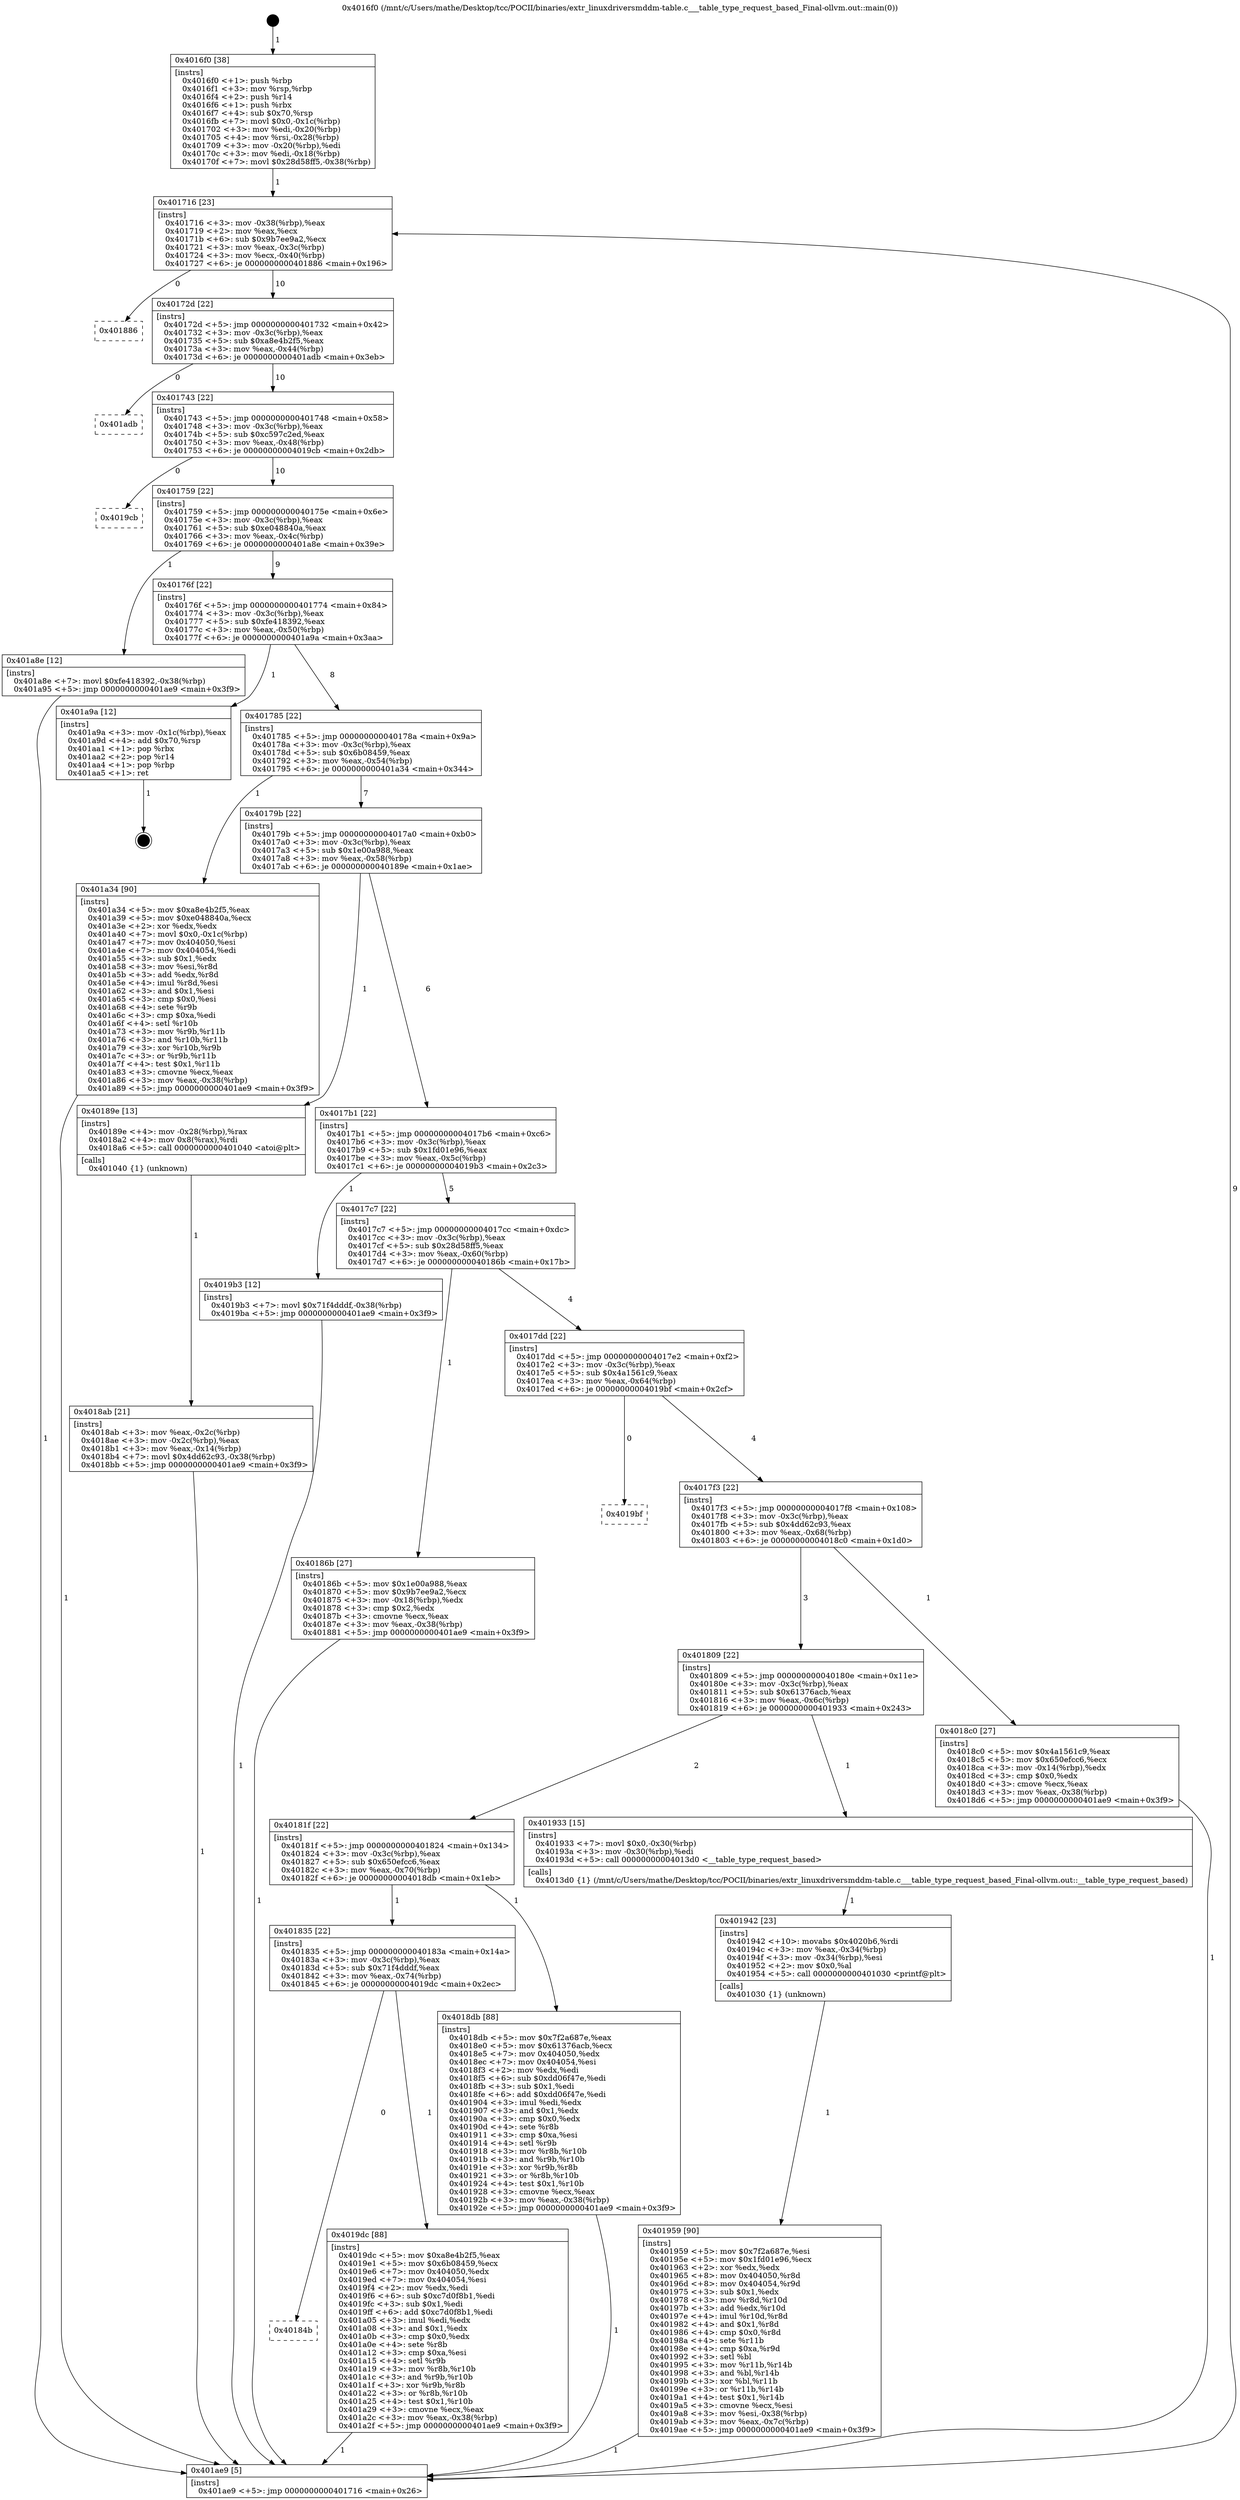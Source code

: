 digraph "0x4016f0" {
  label = "0x4016f0 (/mnt/c/Users/mathe/Desktop/tcc/POCII/binaries/extr_linuxdriversmddm-table.c___table_type_request_based_Final-ollvm.out::main(0))"
  labelloc = "t"
  node[shape=record]

  Entry [label="",width=0.3,height=0.3,shape=circle,fillcolor=black,style=filled]
  "0x401716" [label="{
     0x401716 [23]\l
     | [instrs]\l
     &nbsp;&nbsp;0x401716 \<+3\>: mov -0x38(%rbp),%eax\l
     &nbsp;&nbsp;0x401719 \<+2\>: mov %eax,%ecx\l
     &nbsp;&nbsp;0x40171b \<+6\>: sub $0x9b7ee9a2,%ecx\l
     &nbsp;&nbsp;0x401721 \<+3\>: mov %eax,-0x3c(%rbp)\l
     &nbsp;&nbsp;0x401724 \<+3\>: mov %ecx,-0x40(%rbp)\l
     &nbsp;&nbsp;0x401727 \<+6\>: je 0000000000401886 \<main+0x196\>\l
  }"]
  "0x401886" [label="{
     0x401886\l
  }", style=dashed]
  "0x40172d" [label="{
     0x40172d [22]\l
     | [instrs]\l
     &nbsp;&nbsp;0x40172d \<+5\>: jmp 0000000000401732 \<main+0x42\>\l
     &nbsp;&nbsp;0x401732 \<+3\>: mov -0x3c(%rbp),%eax\l
     &nbsp;&nbsp;0x401735 \<+5\>: sub $0xa8e4b2f5,%eax\l
     &nbsp;&nbsp;0x40173a \<+3\>: mov %eax,-0x44(%rbp)\l
     &nbsp;&nbsp;0x40173d \<+6\>: je 0000000000401adb \<main+0x3eb\>\l
  }"]
  Exit [label="",width=0.3,height=0.3,shape=circle,fillcolor=black,style=filled,peripheries=2]
  "0x401adb" [label="{
     0x401adb\l
  }", style=dashed]
  "0x401743" [label="{
     0x401743 [22]\l
     | [instrs]\l
     &nbsp;&nbsp;0x401743 \<+5\>: jmp 0000000000401748 \<main+0x58\>\l
     &nbsp;&nbsp;0x401748 \<+3\>: mov -0x3c(%rbp),%eax\l
     &nbsp;&nbsp;0x40174b \<+5\>: sub $0xc597c2ed,%eax\l
     &nbsp;&nbsp;0x401750 \<+3\>: mov %eax,-0x48(%rbp)\l
     &nbsp;&nbsp;0x401753 \<+6\>: je 00000000004019cb \<main+0x2db\>\l
  }"]
  "0x40184b" [label="{
     0x40184b\l
  }", style=dashed]
  "0x4019cb" [label="{
     0x4019cb\l
  }", style=dashed]
  "0x401759" [label="{
     0x401759 [22]\l
     | [instrs]\l
     &nbsp;&nbsp;0x401759 \<+5\>: jmp 000000000040175e \<main+0x6e\>\l
     &nbsp;&nbsp;0x40175e \<+3\>: mov -0x3c(%rbp),%eax\l
     &nbsp;&nbsp;0x401761 \<+5\>: sub $0xe048840a,%eax\l
     &nbsp;&nbsp;0x401766 \<+3\>: mov %eax,-0x4c(%rbp)\l
     &nbsp;&nbsp;0x401769 \<+6\>: je 0000000000401a8e \<main+0x39e\>\l
  }"]
  "0x4019dc" [label="{
     0x4019dc [88]\l
     | [instrs]\l
     &nbsp;&nbsp;0x4019dc \<+5\>: mov $0xa8e4b2f5,%eax\l
     &nbsp;&nbsp;0x4019e1 \<+5\>: mov $0x6b08459,%ecx\l
     &nbsp;&nbsp;0x4019e6 \<+7\>: mov 0x404050,%edx\l
     &nbsp;&nbsp;0x4019ed \<+7\>: mov 0x404054,%esi\l
     &nbsp;&nbsp;0x4019f4 \<+2\>: mov %edx,%edi\l
     &nbsp;&nbsp;0x4019f6 \<+6\>: sub $0xc7d0f8b1,%edi\l
     &nbsp;&nbsp;0x4019fc \<+3\>: sub $0x1,%edi\l
     &nbsp;&nbsp;0x4019ff \<+6\>: add $0xc7d0f8b1,%edi\l
     &nbsp;&nbsp;0x401a05 \<+3\>: imul %edi,%edx\l
     &nbsp;&nbsp;0x401a08 \<+3\>: and $0x1,%edx\l
     &nbsp;&nbsp;0x401a0b \<+3\>: cmp $0x0,%edx\l
     &nbsp;&nbsp;0x401a0e \<+4\>: sete %r8b\l
     &nbsp;&nbsp;0x401a12 \<+3\>: cmp $0xa,%esi\l
     &nbsp;&nbsp;0x401a15 \<+4\>: setl %r9b\l
     &nbsp;&nbsp;0x401a19 \<+3\>: mov %r8b,%r10b\l
     &nbsp;&nbsp;0x401a1c \<+3\>: and %r9b,%r10b\l
     &nbsp;&nbsp;0x401a1f \<+3\>: xor %r9b,%r8b\l
     &nbsp;&nbsp;0x401a22 \<+3\>: or %r8b,%r10b\l
     &nbsp;&nbsp;0x401a25 \<+4\>: test $0x1,%r10b\l
     &nbsp;&nbsp;0x401a29 \<+3\>: cmovne %ecx,%eax\l
     &nbsp;&nbsp;0x401a2c \<+3\>: mov %eax,-0x38(%rbp)\l
     &nbsp;&nbsp;0x401a2f \<+5\>: jmp 0000000000401ae9 \<main+0x3f9\>\l
  }"]
  "0x401a8e" [label="{
     0x401a8e [12]\l
     | [instrs]\l
     &nbsp;&nbsp;0x401a8e \<+7\>: movl $0xfe418392,-0x38(%rbp)\l
     &nbsp;&nbsp;0x401a95 \<+5\>: jmp 0000000000401ae9 \<main+0x3f9\>\l
  }"]
  "0x40176f" [label="{
     0x40176f [22]\l
     | [instrs]\l
     &nbsp;&nbsp;0x40176f \<+5\>: jmp 0000000000401774 \<main+0x84\>\l
     &nbsp;&nbsp;0x401774 \<+3\>: mov -0x3c(%rbp),%eax\l
     &nbsp;&nbsp;0x401777 \<+5\>: sub $0xfe418392,%eax\l
     &nbsp;&nbsp;0x40177c \<+3\>: mov %eax,-0x50(%rbp)\l
     &nbsp;&nbsp;0x40177f \<+6\>: je 0000000000401a9a \<main+0x3aa\>\l
  }"]
  "0x401959" [label="{
     0x401959 [90]\l
     | [instrs]\l
     &nbsp;&nbsp;0x401959 \<+5\>: mov $0x7f2a687e,%esi\l
     &nbsp;&nbsp;0x40195e \<+5\>: mov $0x1fd01e96,%ecx\l
     &nbsp;&nbsp;0x401963 \<+2\>: xor %edx,%edx\l
     &nbsp;&nbsp;0x401965 \<+8\>: mov 0x404050,%r8d\l
     &nbsp;&nbsp;0x40196d \<+8\>: mov 0x404054,%r9d\l
     &nbsp;&nbsp;0x401975 \<+3\>: sub $0x1,%edx\l
     &nbsp;&nbsp;0x401978 \<+3\>: mov %r8d,%r10d\l
     &nbsp;&nbsp;0x40197b \<+3\>: add %edx,%r10d\l
     &nbsp;&nbsp;0x40197e \<+4\>: imul %r10d,%r8d\l
     &nbsp;&nbsp;0x401982 \<+4\>: and $0x1,%r8d\l
     &nbsp;&nbsp;0x401986 \<+4\>: cmp $0x0,%r8d\l
     &nbsp;&nbsp;0x40198a \<+4\>: sete %r11b\l
     &nbsp;&nbsp;0x40198e \<+4\>: cmp $0xa,%r9d\l
     &nbsp;&nbsp;0x401992 \<+3\>: setl %bl\l
     &nbsp;&nbsp;0x401995 \<+3\>: mov %r11b,%r14b\l
     &nbsp;&nbsp;0x401998 \<+3\>: and %bl,%r14b\l
     &nbsp;&nbsp;0x40199b \<+3\>: xor %bl,%r11b\l
     &nbsp;&nbsp;0x40199e \<+3\>: or %r11b,%r14b\l
     &nbsp;&nbsp;0x4019a1 \<+4\>: test $0x1,%r14b\l
     &nbsp;&nbsp;0x4019a5 \<+3\>: cmovne %ecx,%esi\l
     &nbsp;&nbsp;0x4019a8 \<+3\>: mov %esi,-0x38(%rbp)\l
     &nbsp;&nbsp;0x4019ab \<+3\>: mov %eax,-0x7c(%rbp)\l
     &nbsp;&nbsp;0x4019ae \<+5\>: jmp 0000000000401ae9 \<main+0x3f9\>\l
  }"]
  "0x401a9a" [label="{
     0x401a9a [12]\l
     | [instrs]\l
     &nbsp;&nbsp;0x401a9a \<+3\>: mov -0x1c(%rbp),%eax\l
     &nbsp;&nbsp;0x401a9d \<+4\>: add $0x70,%rsp\l
     &nbsp;&nbsp;0x401aa1 \<+1\>: pop %rbx\l
     &nbsp;&nbsp;0x401aa2 \<+2\>: pop %r14\l
     &nbsp;&nbsp;0x401aa4 \<+1\>: pop %rbp\l
     &nbsp;&nbsp;0x401aa5 \<+1\>: ret\l
  }"]
  "0x401785" [label="{
     0x401785 [22]\l
     | [instrs]\l
     &nbsp;&nbsp;0x401785 \<+5\>: jmp 000000000040178a \<main+0x9a\>\l
     &nbsp;&nbsp;0x40178a \<+3\>: mov -0x3c(%rbp),%eax\l
     &nbsp;&nbsp;0x40178d \<+5\>: sub $0x6b08459,%eax\l
     &nbsp;&nbsp;0x401792 \<+3\>: mov %eax,-0x54(%rbp)\l
     &nbsp;&nbsp;0x401795 \<+6\>: je 0000000000401a34 \<main+0x344\>\l
  }"]
  "0x401942" [label="{
     0x401942 [23]\l
     | [instrs]\l
     &nbsp;&nbsp;0x401942 \<+10\>: movabs $0x4020b6,%rdi\l
     &nbsp;&nbsp;0x40194c \<+3\>: mov %eax,-0x34(%rbp)\l
     &nbsp;&nbsp;0x40194f \<+3\>: mov -0x34(%rbp),%esi\l
     &nbsp;&nbsp;0x401952 \<+2\>: mov $0x0,%al\l
     &nbsp;&nbsp;0x401954 \<+5\>: call 0000000000401030 \<printf@plt\>\l
     | [calls]\l
     &nbsp;&nbsp;0x401030 \{1\} (unknown)\l
  }"]
  "0x401a34" [label="{
     0x401a34 [90]\l
     | [instrs]\l
     &nbsp;&nbsp;0x401a34 \<+5\>: mov $0xa8e4b2f5,%eax\l
     &nbsp;&nbsp;0x401a39 \<+5\>: mov $0xe048840a,%ecx\l
     &nbsp;&nbsp;0x401a3e \<+2\>: xor %edx,%edx\l
     &nbsp;&nbsp;0x401a40 \<+7\>: movl $0x0,-0x1c(%rbp)\l
     &nbsp;&nbsp;0x401a47 \<+7\>: mov 0x404050,%esi\l
     &nbsp;&nbsp;0x401a4e \<+7\>: mov 0x404054,%edi\l
     &nbsp;&nbsp;0x401a55 \<+3\>: sub $0x1,%edx\l
     &nbsp;&nbsp;0x401a58 \<+3\>: mov %esi,%r8d\l
     &nbsp;&nbsp;0x401a5b \<+3\>: add %edx,%r8d\l
     &nbsp;&nbsp;0x401a5e \<+4\>: imul %r8d,%esi\l
     &nbsp;&nbsp;0x401a62 \<+3\>: and $0x1,%esi\l
     &nbsp;&nbsp;0x401a65 \<+3\>: cmp $0x0,%esi\l
     &nbsp;&nbsp;0x401a68 \<+4\>: sete %r9b\l
     &nbsp;&nbsp;0x401a6c \<+3\>: cmp $0xa,%edi\l
     &nbsp;&nbsp;0x401a6f \<+4\>: setl %r10b\l
     &nbsp;&nbsp;0x401a73 \<+3\>: mov %r9b,%r11b\l
     &nbsp;&nbsp;0x401a76 \<+3\>: and %r10b,%r11b\l
     &nbsp;&nbsp;0x401a79 \<+3\>: xor %r10b,%r9b\l
     &nbsp;&nbsp;0x401a7c \<+3\>: or %r9b,%r11b\l
     &nbsp;&nbsp;0x401a7f \<+4\>: test $0x1,%r11b\l
     &nbsp;&nbsp;0x401a83 \<+3\>: cmovne %ecx,%eax\l
     &nbsp;&nbsp;0x401a86 \<+3\>: mov %eax,-0x38(%rbp)\l
     &nbsp;&nbsp;0x401a89 \<+5\>: jmp 0000000000401ae9 \<main+0x3f9\>\l
  }"]
  "0x40179b" [label="{
     0x40179b [22]\l
     | [instrs]\l
     &nbsp;&nbsp;0x40179b \<+5\>: jmp 00000000004017a0 \<main+0xb0\>\l
     &nbsp;&nbsp;0x4017a0 \<+3\>: mov -0x3c(%rbp),%eax\l
     &nbsp;&nbsp;0x4017a3 \<+5\>: sub $0x1e00a988,%eax\l
     &nbsp;&nbsp;0x4017a8 \<+3\>: mov %eax,-0x58(%rbp)\l
     &nbsp;&nbsp;0x4017ab \<+6\>: je 000000000040189e \<main+0x1ae\>\l
  }"]
  "0x401835" [label="{
     0x401835 [22]\l
     | [instrs]\l
     &nbsp;&nbsp;0x401835 \<+5\>: jmp 000000000040183a \<main+0x14a\>\l
     &nbsp;&nbsp;0x40183a \<+3\>: mov -0x3c(%rbp),%eax\l
     &nbsp;&nbsp;0x40183d \<+5\>: sub $0x71f4dddf,%eax\l
     &nbsp;&nbsp;0x401842 \<+3\>: mov %eax,-0x74(%rbp)\l
     &nbsp;&nbsp;0x401845 \<+6\>: je 00000000004019dc \<main+0x2ec\>\l
  }"]
  "0x40189e" [label="{
     0x40189e [13]\l
     | [instrs]\l
     &nbsp;&nbsp;0x40189e \<+4\>: mov -0x28(%rbp),%rax\l
     &nbsp;&nbsp;0x4018a2 \<+4\>: mov 0x8(%rax),%rdi\l
     &nbsp;&nbsp;0x4018a6 \<+5\>: call 0000000000401040 \<atoi@plt\>\l
     | [calls]\l
     &nbsp;&nbsp;0x401040 \{1\} (unknown)\l
  }"]
  "0x4017b1" [label="{
     0x4017b1 [22]\l
     | [instrs]\l
     &nbsp;&nbsp;0x4017b1 \<+5\>: jmp 00000000004017b6 \<main+0xc6\>\l
     &nbsp;&nbsp;0x4017b6 \<+3\>: mov -0x3c(%rbp),%eax\l
     &nbsp;&nbsp;0x4017b9 \<+5\>: sub $0x1fd01e96,%eax\l
     &nbsp;&nbsp;0x4017be \<+3\>: mov %eax,-0x5c(%rbp)\l
     &nbsp;&nbsp;0x4017c1 \<+6\>: je 00000000004019b3 \<main+0x2c3\>\l
  }"]
  "0x4018db" [label="{
     0x4018db [88]\l
     | [instrs]\l
     &nbsp;&nbsp;0x4018db \<+5\>: mov $0x7f2a687e,%eax\l
     &nbsp;&nbsp;0x4018e0 \<+5\>: mov $0x61376acb,%ecx\l
     &nbsp;&nbsp;0x4018e5 \<+7\>: mov 0x404050,%edx\l
     &nbsp;&nbsp;0x4018ec \<+7\>: mov 0x404054,%esi\l
     &nbsp;&nbsp;0x4018f3 \<+2\>: mov %edx,%edi\l
     &nbsp;&nbsp;0x4018f5 \<+6\>: sub $0xdd06f47e,%edi\l
     &nbsp;&nbsp;0x4018fb \<+3\>: sub $0x1,%edi\l
     &nbsp;&nbsp;0x4018fe \<+6\>: add $0xdd06f47e,%edi\l
     &nbsp;&nbsp;0x401904 \<+3\>: imul %edi,%edx\l
     &nbsp;&nbsp;0x401907 \<+3\>: and $0x1,%edx\l
     &nbsp;&nbsp;0x40190a \<+3\>: cmp $0x0,%edx\l
     &nbsp;&nbsp;0x40190d \<+4\>: sete %r8b\l
     &nbsp;&nbsp;0x401911 \<+3\>: cmp $0xa,%esi\l
     &nbsp;&nbsp;0x401914 \<+4\>: setl %r9b\l
     &nbsp;&nbsp;0x401918 \<+3\>: mov %r8b,%r10b\l
     &nbsp;&nbsp;0x40191b \<+3\>: and %r9b,%r10b\l
     &nbsp;&nbsp;0x40191e \<+3\>: xor %r9b,%r8b\l
     &nbsp;&nbsp;0x401921 \<+3\>: or %r8b,%r10b\l
     &nbsp;&nbsp;0x401924 \<+4\>: test $0x1,%r10b\l
     &nbsp;&nbsp;0x401928 \<+3\>: cmovne %ecx,%eax\l
     &nbsp;&nbsp;0x40192b \<+3\>: mov %eax,-0x38(%rbp)\l
     &nbsp;&nbsp;0x40192e \<+5\>: jmp 0000000000401ae9 \<main+0x3f9\>\l
  }"]
  "0x4019b3" [label="{
     0x4019b3 [12]\l
     | [instrs]\l
     &nbsp;&nbsp;0x4019b3 \<+7\>: movl $0x71f4dddf,-0x38(%rbp)\l
     &nbsp;&nbsp;0x4019ba \<+5\>: jmp 0000000000401ae9 \<main+0x3f9\>\l
  }"]
  "0x4017c7" [label="{
     0x4017c7 [22]\l
     | [instrs]\l
     &nbsp;&nbsp;0x4017c7 \<+5\>: jmp 00000000004017cc \<main+0xdc\>\l
     &nbsp;&nbsp;0x4017cc \<+3\>: mov -0x3c(%rbp),%eax\l
     &nbsp;&nbsp;0x4017cf \<+5\>: sub $0x28d58ff5,%eax\l
     &nbsp;&nbsp;0x4017d4 \<+3\>: mov %eax,-0x60(%rbp)\l
     &nbsp;&nbsp;0x4017d7 \<+6\>: je 000000000040186b \<main+0x17b\>\l
  }"]
  "0x40181f" [label="{
     0x40181f [22]\l
     | [instrs]\l
     &nbsp;&nbsp;0x40181f \<+5\>: jmp 0000000000401824 \<main+0x134\>\l
     &nbsp;&nbsp;0x401824 \<+3\>: mov -0x3c(%rbp),%eax\l
     &nbsp;&nbsp;0x401827 \<+5\>: sub $0x650efcc6,%eax\l
     &nbsp;&nbsp;0x40182c \<+3\>: mov %eax,-0x70(%rbp)\l
     &nbsp;&nbsp;0x40182f \<+6\>: je 00000000004018db \<main+0x1eb\>\l
  }"]
  "0x40186b" [label="{
     0x40186b [27]\l
     | [instrs]\l
     &nbsp;&nbsp;0x40186b \<+5\>: mov $0x1e00a988,%eax\l
     &nbsp;&nbsp;0x401870 \<+5\>: mov $0x9b7ee9a2,%ecx\l
     &nbsp;&nbsp;0x401875 \<+3\>: mov -0x18(%rbp),%edx\l
     &nbsp;&nbsp;0x401878 \<+3\>: cmp $0x2,%edx\l
     &nbsp;&nbsp;0x40187b \<+3\>: cmovne %ecx,%eax\l
     &nbsp;&nbsp;0x40187e \<+3\>: mov %eax,-0x38(%rbp)\l
     &nbsp;&nbsp;0x401881 \<+5\>: jmp 0000000000401ae9 \<main+0x3f9\>\l
  }"]
  "0x4017dd" [label="{
     0x4017dd [22]\l
     | [instrs]\l
     &nbsp;&nbsp;0x4017dd \<+5\>: jmp 00000000004017e2 \<main+0xf2\>\l
     &nbsp;&nbsp;0x4017e2 \<+3\>: mov -0x3c(%rbp),%eax\l
     &nbsp;&nbsp;0x4017e5 \<+5\>: sub $0x4a1561c9,%eax\l
     &nbsp;&nbsp;0x4017ea \<+3\>: mov %eax,-0x64(%rbp)\l
     &nbsp;&nbsp;0x4017ed \<+6\>: je 00000000004019bf \<main+0x2cf\>\l
  }"]
  "0x401ae9" [label="{
     0x401ae9 [5]\l
     | [instrs]\l
     &nbsp;&nbsp;0x401ae9 \<+5\>: jmp 0000000000401716 \<main+0x26\>\l
  }"]
  "0x4016f0" [label="{
     0x4016f0 [38]\l
     | [instrs]\l
     &nbsp;&nbsp;0x4016f0 \<+1\>: push %rbp\l
     &nbsp;&nbsp;0x4016f1 \<+3\>: mov %rsp,%rbp\l
     &nbsp;&nbsp;0x4016f4 \<+2\>: push %r14\l
     &nbsp;&nbsp;0x4016f6 \<+1\>: push %rbx\l
     &nbsp;&nbsp;0x4016f7 \<+4\>: sub $0x70,%rsp\l
     &nbsp;&nbsp;0x4016fb \<+7\>: movl $0x0,-0x1c(%rbp)\l
     &nbsp;&nbsp;0x401702 \<+3\>: mov %edi,-0x20(%rbp)\l
     &nbsp;&nbsp;0x401705 \<+4\>: mov %rsi,-0x28(%rbp)\l
     &nbsp;&nbsp;0x401709 \<+3\>: mov -0x20(%rbp),%edi\l
     &nbsp;&nbsp;0x40170c \<+3\>: mov %edi,-0x18(%rbp)\l
     &nbsp;&nbsp;0x40170f \<+7\>: movl $0x28d58ff5,-0x38(%rbp)\l
  }"]
  "0x4018ab" [label="{
     0x4018ab [21]\l
     | [instrs]\l
     &nbsp;&nbsp;0x4018ab \<+3\>: mov %eax,-0x2c(%rbp)\l
     &nbsp;&nbsp;0x4018ae \<+3\>: mov -0x2c(%rbp),%eax\l
     &nbsp;&nbsp;0x4018b1 \<+3\>: mov %eax,-0x14(%rbp)\l
     &nbsp;&nbsp;0x4018b4 \<+7\>: movl $0x4dd62c93,-0x38(%rbp)\l
     &nbsp;&nbsp;0x4018bb \<+5\>: jmp 0000000000401ae9 \<main+0x3f9\>\l
  }"]
  "0x401933" [label="{
     0x401933 [15]\l
     | [instrs]\l
     &nbsp;&nbsp;0x401933 \<+7\>: movl $0x0,-0x30(%rbp)\l
     &nbsp;&nbsp;0x40193a \<+3\>: mov -0x30(%rbp),%edi\l
     &nbsp;&nbsp;0x40193d \<+5\>: call 00000000004013d0 \<__table_type_request_based\>\l
     | [calls]\l
     &nbsp;&nbsp;0x4013d0 \{1\} (/mnt/c/Users/mathe/Desktop/tcc/POCII/binaries/extr_linuxdriversmddm-table.c___table_type_request_based_Final-ollvm.out::__table_type_request_based)\l
  }"]
  "0x4019bf" [label="{
     0x4019bf\l
  }", style=dashed]
  "0x4017f3" [label="{
     0x4017f3 [22]\l
     | [instrs]\l
     &nbsp;&nbsp;0x4017f3 \<+5\>: jmp 00000000004017f8 \<main+0x108\>\l
     &nbsp;&nbsp;0x4017f8 \<+3\>: mov -0x3c(%rbp),%eax\l
     &nbsp;&nbsp;0x4017fb \<+5\>: sub $0x4dd62c93,%eax\l
     &nbsp;&nbsp;0x401800 \<+3\>: mov %eax,-0x68(%rbp)\l
     &nbsp;&nbsp;0x401803 \<+6\>: je 00000000004018c0 \<main+0x1d0\>\l
  }"]
  "0x401809" [label="{
     0x401809 [22]\l
     | [instrs]\l
     &nbsp;&nbsp;0x401809 \<+5\>: jmp 000000000040180e \<main+0x11e\>\l
     &nbsp;&nbsp;0x40180e \<+3\>: mov -0x3c(%rbp),%eax\l
     &nbsp;&nbsp;0x401811 \<+5\>: sub $0x61376acb,%eax\l
     &nbsp;&nbsp;0x401816 \<+3\>: mov %eax,-0x6c(%rbp)\l
     &nbsp;&nbsp;0x401819 \<+6\>: je 0000000000401933 \<main+0x243\>\l
  }"]
  "0x4018c0" [label="{
     0x4018c0 [27]\l
     | [instrs]\l
     &nbsp;&nbsp;0x4018c0 \<+5\>: mov $0x4a1561c9,%eax\l
     &nbsp;&nbsp;0x4018c5 \<+5\>: mov $0x650efcc6,%ecx\l
     &nbsp;&nbsp;0x4018ca \<+3\>: mov -0x14(%rbp),%edx\l
     &nbsp;&nbsp;0x4018cd \<+3\>: cmp $0x0,%edx\l
     &nbsp;&nbsp;0x4018d0 \<+3\>: cmove %ecx,%eax\l
     &nbsp;&nbsp;0x4018d3 \<+3\>: mov %eax,-0x38(%rbp)\l
     &nbsp;&nbsp;0x4018d6 \<+5\>: jmp 0000000000401ae9 \<main+0x3f9\>\l
  }"]
  Entry -> "0x4016f0" [label=" 1"]
  "0x401716" -> "0x401886" [label=" 0"]
  "0x401716" -> "0x40172d" [label=" 10"]
  "0x401a9a" -> Exit [label=" 1"]
  "0x40172d" -> "0x401adb" [label=" 0"]
  "0x40172d" -> "0x401743" [label=" 10"]
  "0x401a8e" -> "0x401ae9" [label=" 1"]
  "0x401743" -> "0x4019cb" [label=" 0"]
  "0x401743" -> "0x401759" [label=" 10"]
  "0x401a34" -> "0x401ae9" [label=" 1"]
  "0x401759" -> "0x401a8e" [label=" 1"]
  "0x401759" -> "0x40176f" [label=" 9"]
  "0x4019dc" -> "0x401ae9" [label=" 1"]
  "0x40176f" -> "0x401a9a" [label=" 1"]
  "0x40176f" -> "0x401785" [label=" 8"]
  "0x401835" -> "0x4019dc" [label=" 1"]
  "0x401785" -> "0x401a34" [label=" 1"]
  "0x401785" -> "0x40179b" [label=" 7"]
  "0x401835" -> "0x40184b" [label=" 0"]
  "0x40179b" -> "0x40189e" [label=" 1"]
  "0x40179b" -> "0x4017b1" [label=" 6"]
  "0x4019b3" -> "0x401ae9" [label=" 1"]
  "0x4017b1" -> "0x4019b3" [label=" 1"]
  "0x4017b1" -> "0x4017c7" [label=" 5"]
  "0x401959" -> "0x401ae9" [label=" 1"]
  "0x4017c7" -> "0x40186b" [label=" 1"]
  "0x4017c7" -> "0x4017dd" [label=" 4"]
  "0x40186b" -> "0x401ae9" [label=" 1"]
  "0x4016f0" -> "0x401716" [label=" 1"]
  "0x401ae9" -> "0x401716" [label=" 9"]
  "0x40189e" -> "0x4018ab" [label=" 1"]
  "0x4018ab" -> "0x401ae9" [label=" 1"]
  "0x401933" -> "0x401942" [label=" 1"]
  "0x4017dd" -> "0x4019bf" [label=" 0"]
  "0x4017dd" -> "0x4017f3" [label=" 4"]
  "0x4018db" -> "0x401ae9" [label=" 1"]
  "0x4017f3" -> "0x4018c0" [label=" 1"]
  "0x4017f3" -> "0x401809" [label=" 3"]
  "0x4018c0" -> "0x401ae9" [label=" 1"]
  "0x40181f" -> "0x401835" [label=" 1"]
  "0x401809" -> "0x401933" [label=" 1"]
  "0x401809" -> "0x40181f" [label=" 2"]
  "0x401942" -> "0x401959" [label=" 1"]
  "0x40181f" -> "0x4018db" [label=" 1"]
}
